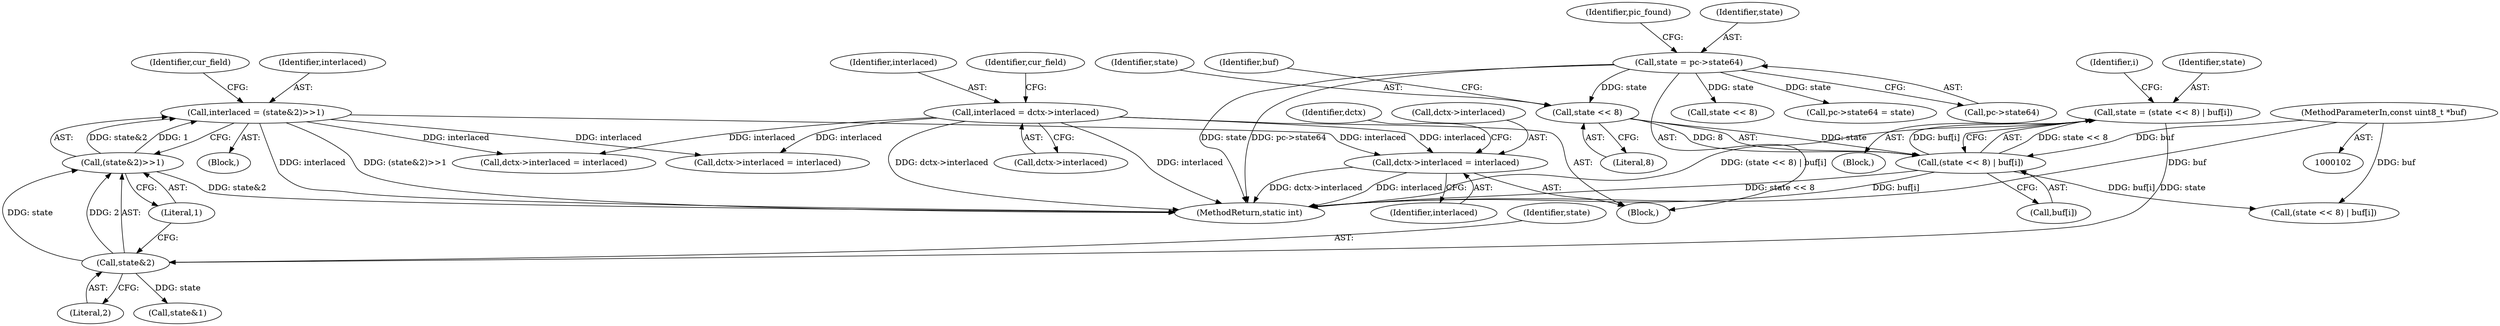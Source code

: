 digraph "0_FFmpeg_31c1c0b46a7021802c3d1d18039fca30dba5a14e@pointer" {
"1000442" [label="(Call,dctx->interlaced = interlaced)"];
"1000171" [label="(Call,interlaced = (state&2)>>1)"];
"1000173" [label="(Call,(state&2)>>1)"];
"1000174" [label="(Call,state&2)"];
"1000156" [label="(Call,state = (state << 8) | buf[i])"];
"1000158" [label="(Call,(state << 8) | buf[i])"];
"1000159" [label="(Call,state << 8)"];
"1000115" [label="(Call,state = pc->state64)"];
"1000104" [label="(MethodParameterIn,const uint8_t *buf)"];
"1000131" [label="(Call,interlaced = dctx->interlaced)"];
"1000171" [label="(Call,interlaced = (state&2)>>1)"];
"1000176" [label="(Literal,2)"];
"1000162" [label="(Call,buf[i])"];
"1000160" [label="(Identifier,state)"];
"1000167" [label="(Identifier,i)"];
"1000156" [label="(Call,state = (state << 8) | buf[i])"];
"1000443" [label="(Call,dctx->interlaced)"];
"1000449" [label="(Identifier,dctx)"];
"1000165" [label="(Block,)"];
"1000122" [label="(Identifier,pic_found)"];
"1000446" [label="(Identifier,interlaced)"];
"1000180" [label="(Call,state&1)"];
"1000442" [label="(Call,dctx->interlaced = interlaced)"];
"1000175" [label="(Identifier,state)"];
"1000177" [label="(Literal,1)"];
"1000157" [label="(Identifier,state)"];
"1000410" [label="(Call,dctx->interlaced = interlaced)"];
"1000159" [label="(Call,state << 8)"];
"1000163" [label="(Identifier,buf)"];
"1000161" [label="(Literal,8)"];
"1000115" [label="(Call,state = pc->state64)"];
"1000131" [label="(Call,interlaced = dctx->interlaced)"];
"1000132" [label="(Identifier,interlaced)"];
"1000104" [label="(MethodParameterIn,const uint8_t *buf)"];
"1000454" [label="(MethodReturn,static int)"];
"1000221" [label="(Call,state << 8)"];
"1000106" [label="(Block,)"];
"1000155" [label="(Block,)"];
"1000173" [label="(Call,(state&2)>>1)"];
"1000158" [label="(Call,(state << 8) | buf[i])"];
"1000220" [label="(Call,(state << 8) | buf[i])"];
"1000179" [label="(Identifier,cur_field)"];
"1000116" [label="(Identifier,state)"];
"1000437" [label="(Call,pc->state64 = state)"];
"1000133" [label="(Call,dctx->interlaced)"];
"1000138" [label="(Identifier,cur_field)"];
"1000346" [label="(Call,dctx->interlaced = interlaced)"];
"1000172" [label="(Identifier,interlaced)"];
"1000117" [label="(Call,pc->state64)"];
"1000174" [label="(Call,state&2)"];
"1000442" -> "1000106"  [label="AST: "];
"1000442" -> "1000446"  [label="CFG: "];
"1000443" -> "1000442"  [label="AST: "];
"1000446" -> "1000442"  [label="AST: "];
"1000449" -> "1000442"  [label="CFG: "];
"1000442" -> "1000454"  [label="DDG: dctx->interlaced"];
"1000442" -> "1000454"  [label="DDG: interlaced"];
"1000171" -> "1000442"  [label="DDG: interlaced"];
"1000131" -> "1000442"  [label="DDG: interlaced"];
"1000171" -> "1000165"  [label="AST: "];
"1000171" -> "1000173"  [label="CFG: "];
"1000172" -> "1000171"  [label="AST: "];
"1000173" -> "1000171"  [label="AST: "];
"1000179" -> "1000171"  [label="CFG: "];
"1000171" -> "1000454"  [label="DDG: interlaced"];
"1000171" -> "1000454"  [label="DDG: (state&2)>>1"];
"1000173" -> "1000171"  [label="DDG: state&2"];
"1000173" -> "1000171"  [label="DDG: 1"];
"1000171" -> "1000346"  [label="DDG: interlaced"];
"1000171" -> "1000410"  [label="DDG: interlaced"];
"1000173" -> "1000177"  [label="CFG: "];
"1000174" -> "1000173"  [label="AST: "];
"1000177" -> "1000173"  [label="AST: "];
"1000173" -> "1000454"  [label="DDG: state&2"];
"1000174" -> "1000173"  [label="DDG: state"];
"1000174" -> "1000173"  [label="DDG: 2"];
"1000174" -> "1000176"  [label="CFG: "];
"1000175" -> "1000174"  [label="AST: "];
"1000176" -> "1000174"  [label="AST: "];
"1000177" -> "1000174"  [label="CFG: "];
"1000156" -> "1000174"  [label="DDG: state"];
"1000174" -> "1000180"  [label="DDG: state"];
"1000156" -> "1000155"  [label="AST: "];
"1000156" -> "1000158"  [label="CFG: "];
"1000157" -> "1000156"  [label="AST: "];
"1000158" -> "1000156"  [label="AST: "];
"1000167" -> "1000156"  [label="CFG: "];
"1000156" -> "1000454"  [label="DDG: (state << 8) | buf[i]"];
"1000158" -> "1000156"  [label="DDG: state << 8"];
"1000158" -> "1000156"  [label="DDG: buf[i]"];
"1000158" -> "1000162"  [label="CFG: "];
"1000159" -> "1000158"  [label="AST: "];
"1000162" -> "1000158"  [label="AST: "];
"1000158" -> "1000454"  [label="DDG: state << 8"];
"1000158" -> "1000454"  [label="DDG: buf[i]"];
"1000159" -> "1000158"  [label="DDG: state"];
"1000159" -> "1000158"  [label="DDG: 8"];
"1000104" -> "1000158"  [label="DDG: buf"];
"1000158" -> "1000220"  [label="DDG: buf[i]"];
"1000159" -> "1000161"  [label="CFG: "];
"1000160" -> "1000159"  [label="AST: "];
"1000161" -> "1000159"  [label="AST: "];
"1000163" -> "1000159"  [label="CFG: "];
"1000115" -> "1000159"  [label="DDG: state"];
"1000115" -> "1000106"  [label="AST: "];
"1000115" -> "1000117"  [label="CFG: "];
"1000116" -> "1000115"  [label="AST: "];
"1000117" -> "1000115"  [label="AST: "];
"1000122" -> "1000115"  [label="CFG: "];
"1000115" -> "1000454"  [label="DDG: pc->state64"];
"1000115" -> "1000454"  [label="DDG: state"];
"1000115" -> "1000221"  [label="DDG: state"];
"1000115" -> "1000437"  [label="DDG: state"];
"1000104" -> "1000102"  [label="AST: "];
"1000104" -> "1000454"  [label="DDG: buf"];
"1000104" -> "1000220"  [label="DDG: buf"];
"1000131" -> "1000106"  [label="AST: "];
"1000131" -> "1000133"  [label="CFG: "];
"1000132" -> "1000131"  [label="AST: "];
"1000133" -> "1000131"  [label="AST: "];
"1000138" -> "1000131"  [label="CFG: "];
"1000131" -> "1000454"  [label="DDG: interlaced"];
"1000131" -> "1000454"  [label="DDG: dctx->interlaced"];
"1000131" -> "1000346"  [label="DDG: interlaced"];
"1000131" -> "1000410"  [label="DDG: interlaced"];
}
